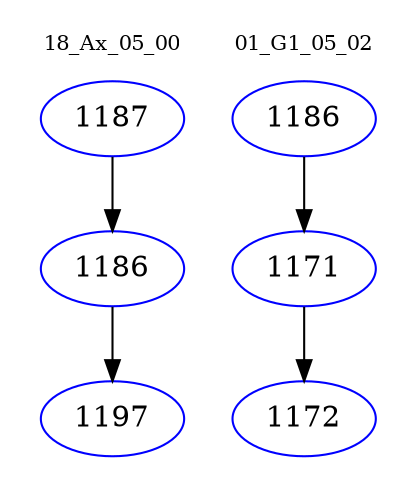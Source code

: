 digraph{
subgraph cluster_0 {
color = white
label = "18_Ax_05_00";
fontsize=10;
T0_1187 [label="1187", color="blue"]
T0_1187 -> T0_1186 [color="black"]
T0_1186 [label="1186", color="blue"]
T0_1186 -> T0_1197 [color="black"]
T0_1197 [label="1197", color="blue"]
}
subgraph cluster_1 {
color = white
label = "01_G1_05_02";
fontsize=10;
T1_1186 [label="1186", color="blue"]
T1_1186 -> T1_1171 [color="black"]
T1_1171 [label="1171", color="blue"]
T1_1171 -> T1_1172 [color="black"]
T1_1172 [label="1172", color="blue"]
}
}
